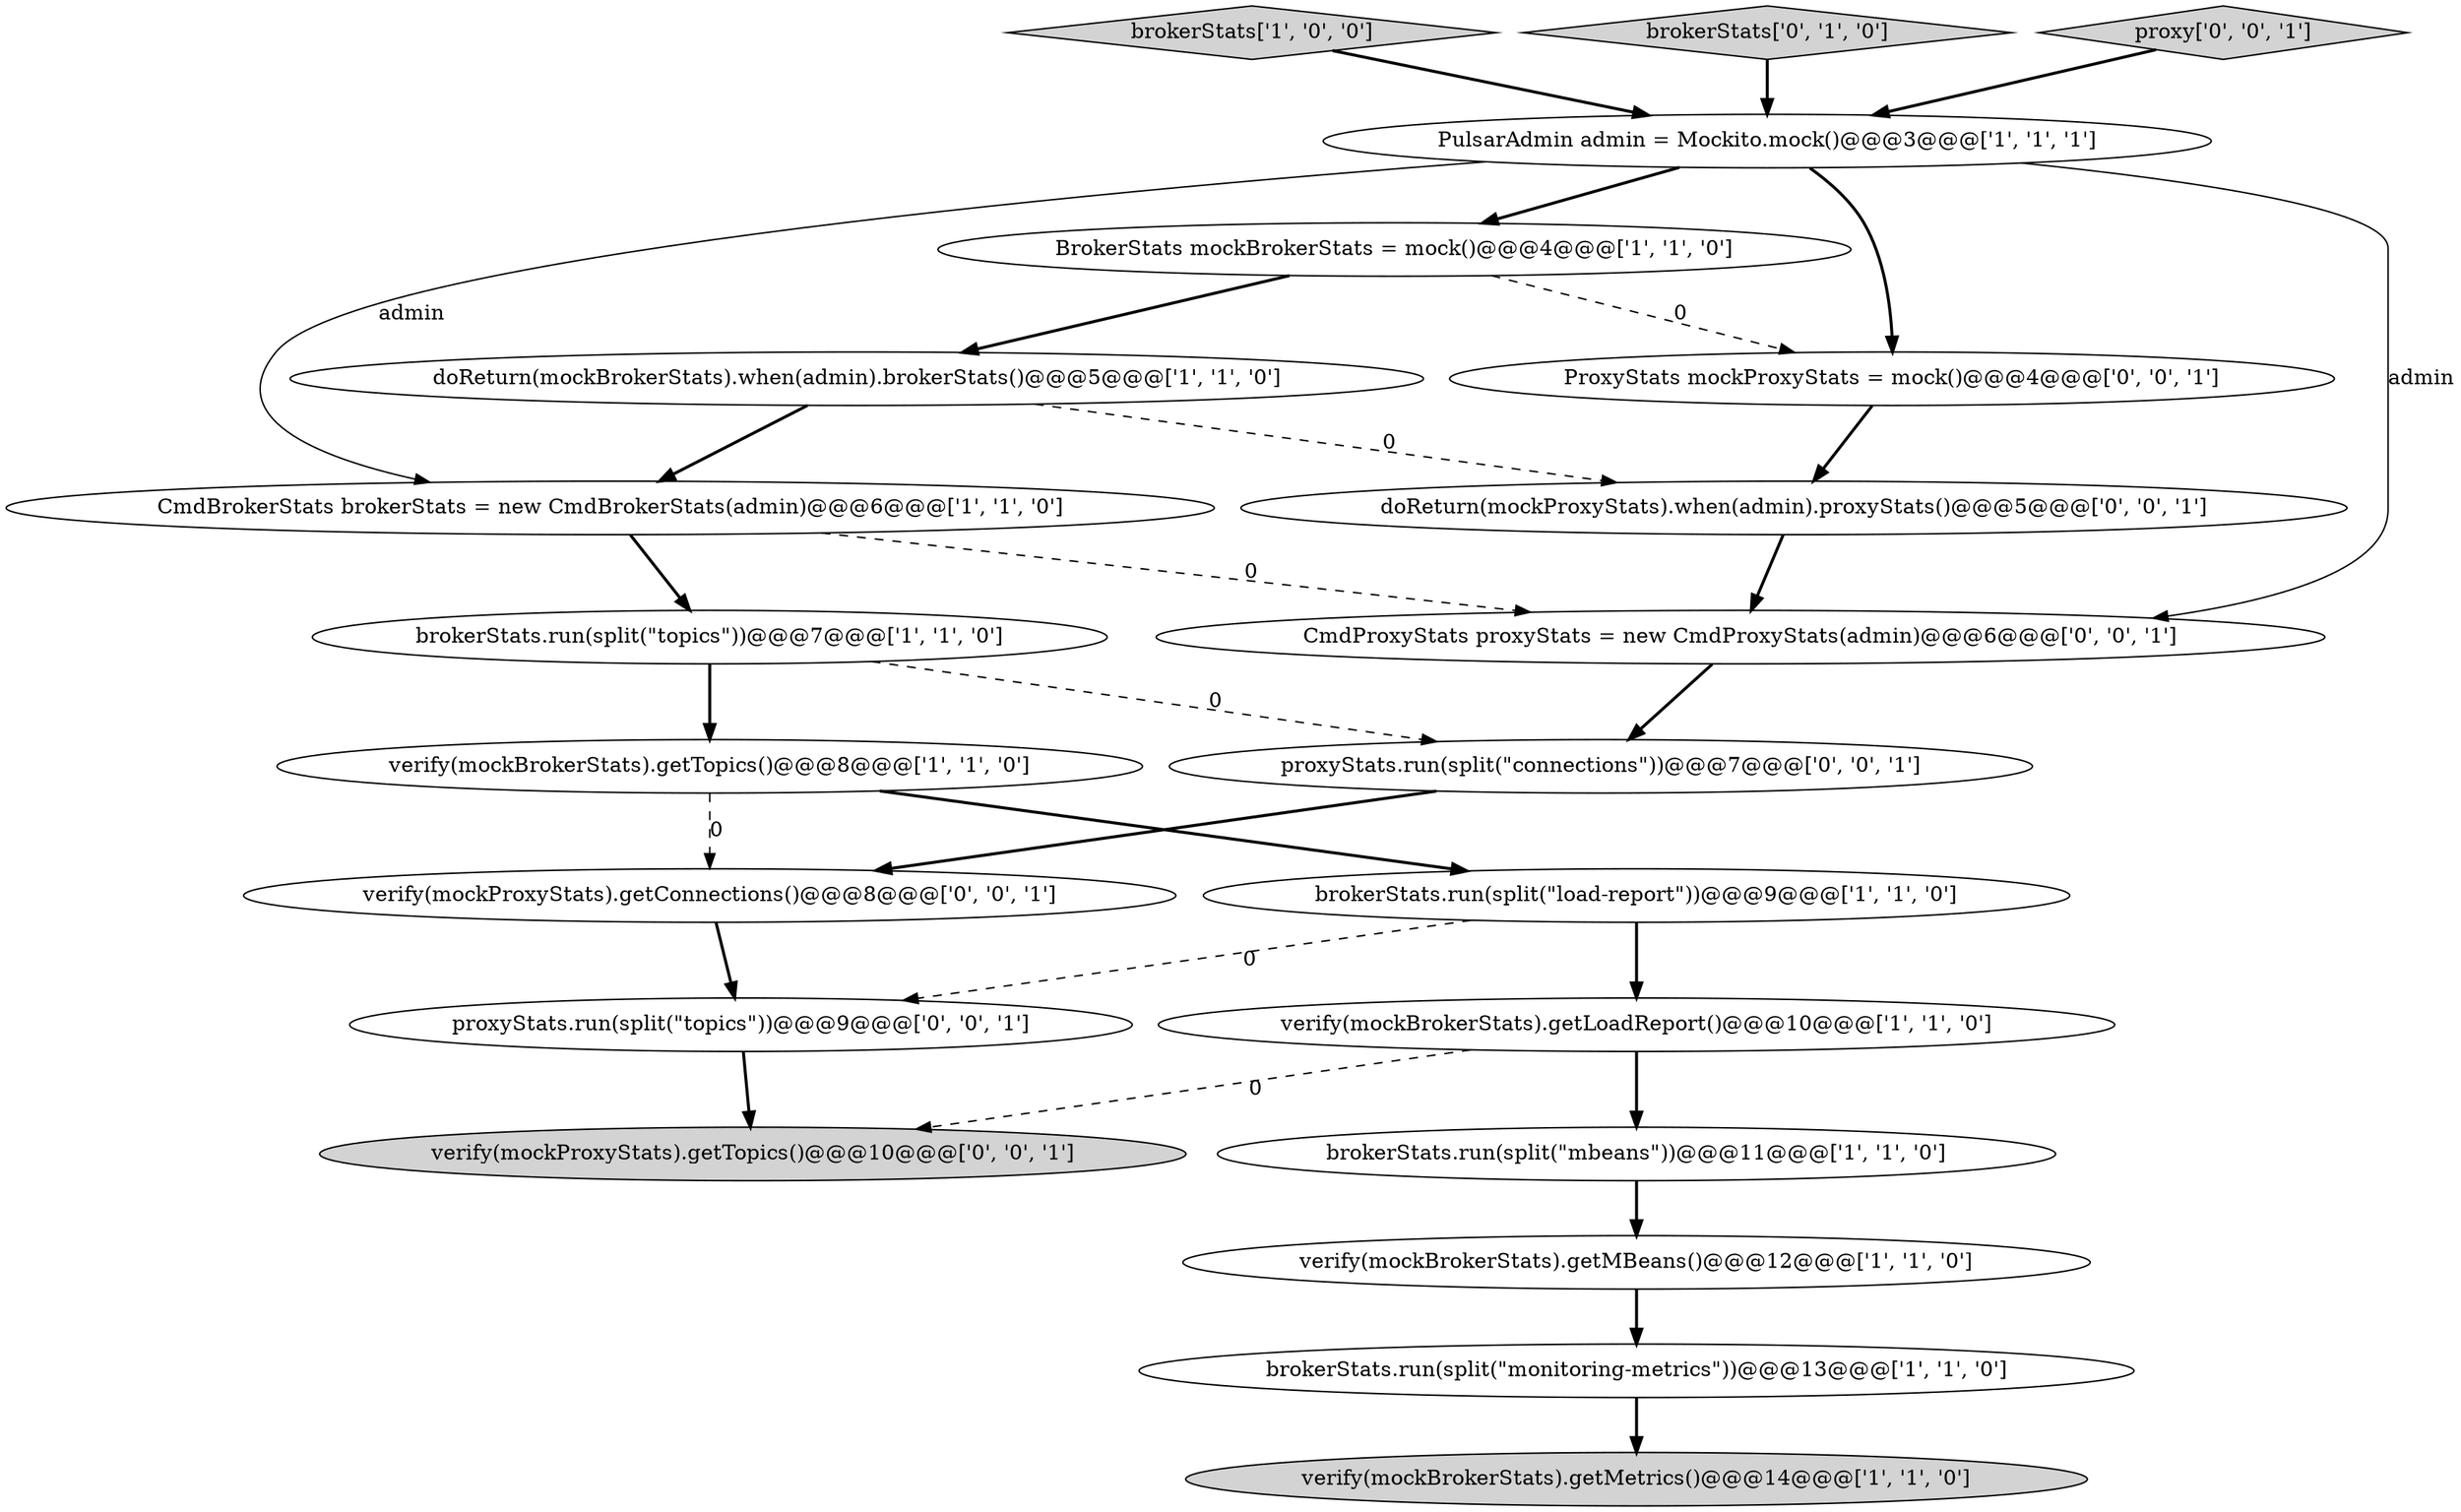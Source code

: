 digraph {
16 [style = filled, label = "ProxyStats mockProxyStats = mock()@@@4@@@['0', '0', '1']", fillcolor = white, shape = ellipse image = "AAA0AAABBB3BBB"];
2 [style = filled, label = "brokerStats.run(split(\"topics\"))@@@7@@@['1', '1', '0']", fillcolor = white, shape = ellipse image = "AAA0AAABBB1BBB"];
14 [style = filled, label = "verify(mockProxyStats).getTopics()@@@10@@@['0', '0', '1']", fillcolor = lightgray, shape = ellipse image = "AAA0AAABBB3BBB"];
9 [style = filled, label = "verify(mockBrokerStats).getMetrics()@@@14@@@['1', '1', '0']", fillcolor = lightgray, shape = ellipse image = "AAA0AAABBB1BBB"];
17 [style = filled, label = "proxyStats.run(split(\"topics\"))@@@9@@@['0', '0', '1']", fillcolor = white, shape = ellipse image = "AAA0AAABBB3BBB"];
20 [style = filled, label = "doReturn(mockProxyStats).when(admin).proxyStats()@@@5@@@['0', '0', '1']", fillcolor = white, shape = ellipse image = "AAA0AAABBB3BBB"];
3 [style = filled, label = "PulsarAdmin admin = Mockito.mock()@@@3@@@['1', '1', '1']", fillcolor = white, shape = ellipse image = "AAA0AAABBB1BBB"];
15 [style = filled, label = "verify(mockProxyStats).getConnections()@@@8@@@['0', '0', '1']", fillcolor = white, shape = ellipse image = "AAA0AAABBB3BBB"];
7 [style = filled, label = "brokerStats.run(split(\"monitoring-metrics\"))@@@13@@@['1', '1', '0']", fillcolor = white, shape = ellipse image = "AAA0AAABBB1BBB"];
1 [style = filled, label = "brokerStats.run(split(\"mbeans\"))@@@11@@@['1', '1', '0']", fillcolor = white, shape = ellipse image = "AAA0AAABBB1BBB"];
6 [style = filled, label = "BrokerStats mockBrokerStats = mock()@@@4@@@['1', '1', '0']", fillcolor = white, shape = ellipse image = "AAA0AAABBB1BBB"];
12 [style = filled, label = "brokerStats['1', '0', '0']", fillcolor = lightgray, shape = diamond image = "AAA0AAABBB1BBB"];
13 [style = filled, label = "brokerStats['0', '1', '0']", fillcolor = lightgray, shape = diamond image = "AAA0AAABBB2BBB"];
21 [style = filled, label = "proxyStats.run(split(\"connections\"))@@@7@@@['0', '0', '1']", fillcolor = white, shape = ellipse image = "AAA0AAABBB3BBB"];
4 [style = filled, label = "brokerStats.run(split(\"load-report\"))@@@9@@@['1', '1', '0']", fillcolor = white, shape = ellipse image = "AAA0AAABBB1BBB"];
8 [style = filled, label = "CmdBrokerStats brokerStats = new CmdBrokerStats(admin)@@@6@@@['1', '1', '0']", fillcolor = white, shape = ellipse image = "AAA0AAABBB1BBB"];
0 [style = filled, label = "doReturn(mockBrokerStats).when(admin).brokerStats()@@@5@@@['1', '1', '0']", fillcolor = white, shape = ellipse image = "AAA0AAABBB1BBB"];
11 [style = filled, label = "verify(mockBrokerStats).getTopics()@@@8@@@['1', '1', '0']", fillcolor = white, shape = ellipse image = "AAA0AAABBB1BBB"];
18 [style = filled, label = "CmdProxyStats proxyStats = new CmdProxyStats(admin)@@@6@@@['0', '0', '1']", fillcolor = white, shape = ellipse image = "AAA0AAABBB3BBB"];
5 [style = filled, label = "verify(mockBrokerStats).getMBeans()@@@12@@@['1', '1', '0']", fillcolor = white, shape = ellipse image = "AAA0AAABBB1BBB"];
19 [style = filled, label = "proxy['0', '0', '1']", fillcolor = lightgray, shape = diamond image = "AAA0AAABBB3BBB"];
10 [style = filled, label = "verify(mockBrokerStats).getLoadReport()@@@10@@@['1', '1', '0']", fillcolor = white, shape = ellipse image = "AAA0AAABBB1BBB"];
19->3 [style = bold, label=""];
11->4 [style = bold, label=""];
8->18 [style = dashed, label="0"];
21->15 [style = bold, label=""];
10->14 [style = dashed, label="0"];
2->11 [style = bold, label=""];
7->9 [style = bold, label=""];
20->18 [style = bold, label=""];
6->0 [style = bold, label=""];
4->17 [style = dashed, label="0"];
17->14 [style = bold, label=""];
0->8 [style = bold, label=""];
0->20 [style = dashed, label="0"];
3->6 [style = bold, label=""];
10->1 [style = bold, label=""];
11->15 [style = dashed, label="0"];
8->2 [style = bold, label=""];
12->3 [style = bold, label=""];
6->16 [style = dashed, label="0"];
18->21 [style = bold, label=""];
4->10 [style = bold, label=""];
13->3 [style = bold, label=""];
16->20 [style = bold, label=""];
2->21 [style = dashed, label="0"];
3->16 [style = bold, label=""];
3->8 [style = solid, label="admin"];
5->7 [style = bold, label=""];
3->18 [style = solid, label="admin"];
1->5 [style = bold, label=""];
15->17 [style = bold, label=""];
}
